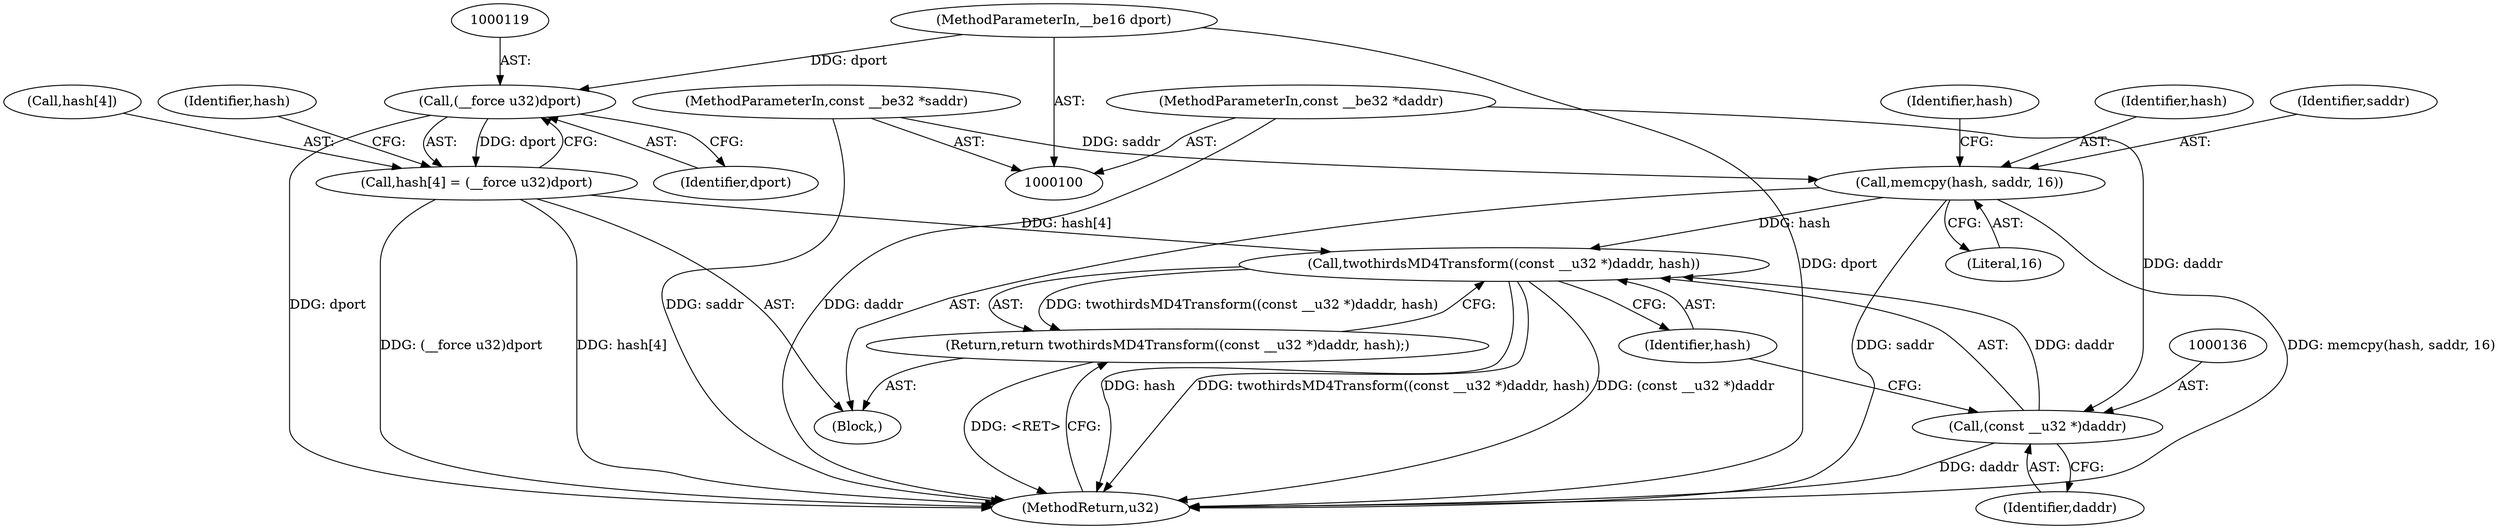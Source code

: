 digraph "1_linux_6e5714eaf77d79ae1c8b47e3e040ff5411b717ec_6@API" {
"1000134" [label="(Call,twothirdsMD4Transform((const __u32 *)daddr, hash))"];
"1000135" [label="(Call,(const __u32 *)daddr)"];
"1000102" [label="(MethodParameterIn,const __be32 *daddr)"];
"1000114" [label="(Call,hash[4] = (__force u32)dport)"];
"1000118" [label="(Call,(__force u32)dport)"];
"1000103" [label="(MethodParameterIn,__be16 dport)"];
"1000110" [label="(Call,memcpy(hash, saddr, 16))"];
"1000101" [label="(MethodParameterIn,const __be32 *saddr)"];
"1000133" [label="(Return,return twothirdsMD4Transform((const __u32 *)daddr, hash);)"];
"1000135" [label="(Call,(const __u32 *)daddr)"];
"1000101" [label="(MethodParameterIn,const __be32 *saddr)"];
"1000138" [label="(Identifier,hash)"];
"1000110" [label="(Call,memcpy(hash, saddr, 16))"];
"1000112" [label="(Identifier,saddr)"];
"1000139" [label="(MethodReturn,u32)"];
"1000120" [label="(Identifier,dport)"];
"1000113" [label="(Literal,16)"];
"1000104" [label="(Block,)"];
"1000116" [label="(Identifier,hash)"];
"1000137" [label="(Identifier,daddr)"];
"1000118" [label="(Call,(__force u32)dport)"];
"1000115" [label="(Call,hash[4])"];
"1000114" [label="(Call,hash[4] = (__force u32)dport)"];
"1000133" [label="(Return,return twothirdsMD4Transform((const __u32 *)daddr, hash);)"];
"1000103" [label="(MethodParameterIn,__be16 dport)"];
"1000124" [label="(Identifier,hash)"];
"1000134" [label="(Call,twothirdsMD4Transform((const __u32 *)daddr, hash))"];
"1000102" [label="(MethodParameterIn,const __be32 *daddr)"];
"1000111" [label="(Identifier,hash)"];
"1000134" -> "1000133"  [label="AST: "];
"1000134" -> "1000138"  [label="CFG: "];
"1000135" -> "1000134"  [label="AST: "];
"1000138" -> "1000134"  [label="AST: "];
"1000133" -> "1000134"  [label="CFG: "];
"1000134" -> "1000139"  [label="DDG: hash"];
"1000134" -> "1000139"  [label="DDG: twothirdsMD4Transform((const __u32 *)daddr, hash)"];
"1000134" -> "1000139"  [label="DDG: (const __u32 *)daddr"];
"1000134" -> "1000133"  [label="DDG: twothirdsMD4Transform((const __u32 *)daddr, hash)"];
"1000135" -> "1000134"  [label="DDG: daddr"];
"1000114" -> "1000134"  [label="DDG: hash[4]"];
"1000110" -> "1000134"  [label="DDG: hash"];
"1000135" -> "1000137"  [label="CFG: "];
"1000136" -> "1000135"  [label="AST: "];
"1000137" -> "1000135"  [label="AST: "];
"1000138" -> "1000135"  [label="CFG: "];
"1000135" -> "1000139"  [label="DDG: daddr"];
"1000102" -> "1000135"  [label="DDG: daddr"];
"1000102" -> "1000100"  [label="AST: "];
"1000102" -> "1000139"  [label="DDG: daddr"];
"1000114" -> "1000104"  [label="AST: "];
"1000114" -> "1000118"  [label="CFG: "];
"1000115" -> "1000114"  [label="AST: "];
"1000118" -> "1000114"  [label="AST: "];
"1000124" -> "1000114"  [label="CFG: "];
"1000114" -> "1000139"  [label="DDG: (__force u32)dport"];
"1000114" -> "1000139"  [label="DDG: hash[4]"];
"1000118" -> "1000114"  [label="DDG: dport"];
"1000118" -> "1000120"  [label="CFG: "];
"1000119" -> "1000118"  [label="AST: "];
"1000120" -> "1000118"  [label="AST: "];
"1000118" -> "1000139"  [label="DDG: dport"];
"1000103" -> "1000118"  [label="DDG: dport"];
"1000103" -> "1000100"  [label="AST: "];
"1000103" -> "1000139"  [label="DDG: dport"];
"1000110" -> "1000104"  [label="AST: "];
"1000110" -> "1000113"  [label="CFG: "];
"1000111" -> "1000110"  [label="AST: "];
"1000112" -> "1000110"  [label="AST: "];
"1000113" -> "1000110"  [label="AST: "];
"1000116" -> "1000110"  [label="CFG: "];
"1000110" -> "1000139"  [label="DDG: saddr"];
"1000110" -> "1000139"  [label="DDG: memcpy(hash, saddr, 16)"];
"1000101" -> "1000110"  [label="DDG: saddr"];
"1000101" -> "1000100"  [label="AST: "];
"1000101" -> "1000139"  [label="DDG: saddr"];
"1000133" -> "1000104"  [label="AST: "];
"1000139" -> "1000133"  [label="CFG: "];
"1000133" -> "1000139"  [label="DDG: <RET>"];
}
